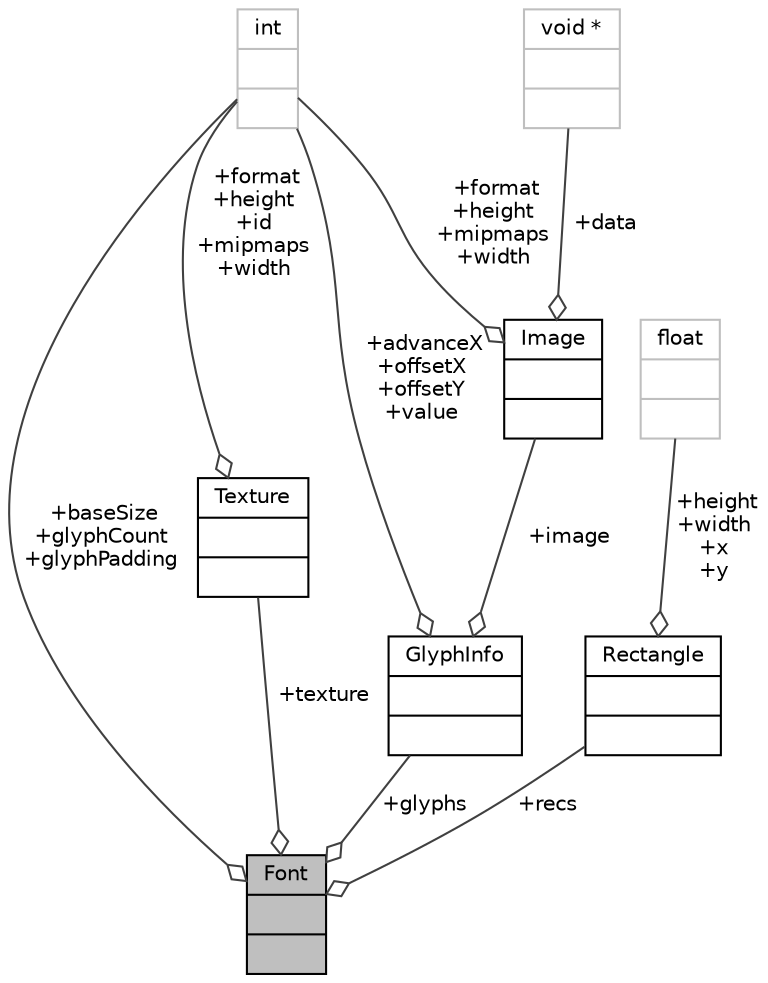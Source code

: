 digraph "Font"
{
 // LATEX_PDF_SIZE
  edge [fontname="Helvetica",fontsize="10",labelfontname="Helvetica",labelfontsize="10"];
  node [fontname="Helvetica",fontsize="10",shape=record];
  Node1 [label="{Font\n||}",height=0.2,width=0.4,color="black", fillcolor="grey75", style="filled", fontcolor="black",tooltip=" "];
  Node2 -> Node1 [color="grey25",fontsize="10",style="solid",label=" +texture" ,arrowhead="odiamond",fontname="Helvetica"];
  Node2 [label="{Texture\n||}",height=0.2,width=0.4,color="black", fillcolor="white", style="filled",URL="$structTexture.html",tooltip=" "];
  Node3 -> Node2 [color="grey25",fontsize="10",style="solid",label=" +format\n+height\n+id\n+mipmaps\n+width" ,arrowhead="odiamond",fontname="Helvetica"];
  Node3 [label="{int\n||}",height=0.2,width=0.4,color="grey75", fillcolor="white", style="filled",tooltip=" "];
  Node4 -> Node1 [color="grey25",fontsize="10",style="solid",label=" +recs" ,arrowhead="odiamond",fontname="Helvetica"];
  Node4 [label="{Rectangle\n||}",height=0.2,width=0.4,color="black", fillcolor="white", style="filled",URL="$structRectangle.html",tooltip=" "];
  Node5 -> Node4 [color="grey25",fontsize="10",style="solid",label=" +height\n+width\n+x\n+y" ,arrowhead="odiamond",fontname="Helvetica"];
  Node5 [label="{float\n||}",height=0.2,width=0.4,color="grey75", fillcolor="white", style="filled",tooltip=" "];
  Node3 -> Node1 [color="grey25",fontsize="10",style="solid",label=" +baseSize\n+glyphCount\n+glyphPadding" ,arrowhead="odiamond",fontname="Helvetica"];
  Node6 -> Node1 [color="grey25",fontsize="10",style="solid",label=" +glyphs" ,arrowhead="odiamond",fontname="Helvetica"];
  Node6 [label="{GlyphInfo\n||}",height=0.2,width=0.4,color="black", fillcolor="white", style="filled",URL="$structGlyphInfo.html",tooltip=" "];
  Node7 -> Node6 [color="grey25",fontsize="10",style="solid",label=" +image" ,arrowhead="odiamond",fontname="Helvetica"];
  Node7 [label="{Image\n||}",height=0.2,width=0.4,color="black", fillcolor="white", style="filled",URL="$structImage.html",tooltip=" "];
  Node3 -> Node7 [color="grey25",fontsize="10",style="solid",label=" +format\n+height\n+mipmaps\n+width" ,arrowhead="odiamond",fontname="Helvetica"];
  Node8 -> Node7 [color="grey25",fontsize="10",style="solid",label=" +data" ,arrowhead="odiamond",fontname="Helvetica"];
  Node8 [label="{void *\n||}",height=0.2,width=0.4,color="grey75", fillcolor="white", style="filled",tooltip=" "];
  Node3 -> Node6 [color="grey25",fontsize="10",style="solid",label=" +advanceX\n+offsetX\n+offsetY\n+value" ,arrowhead="odiamond",fontname="Helvetica"];
}
